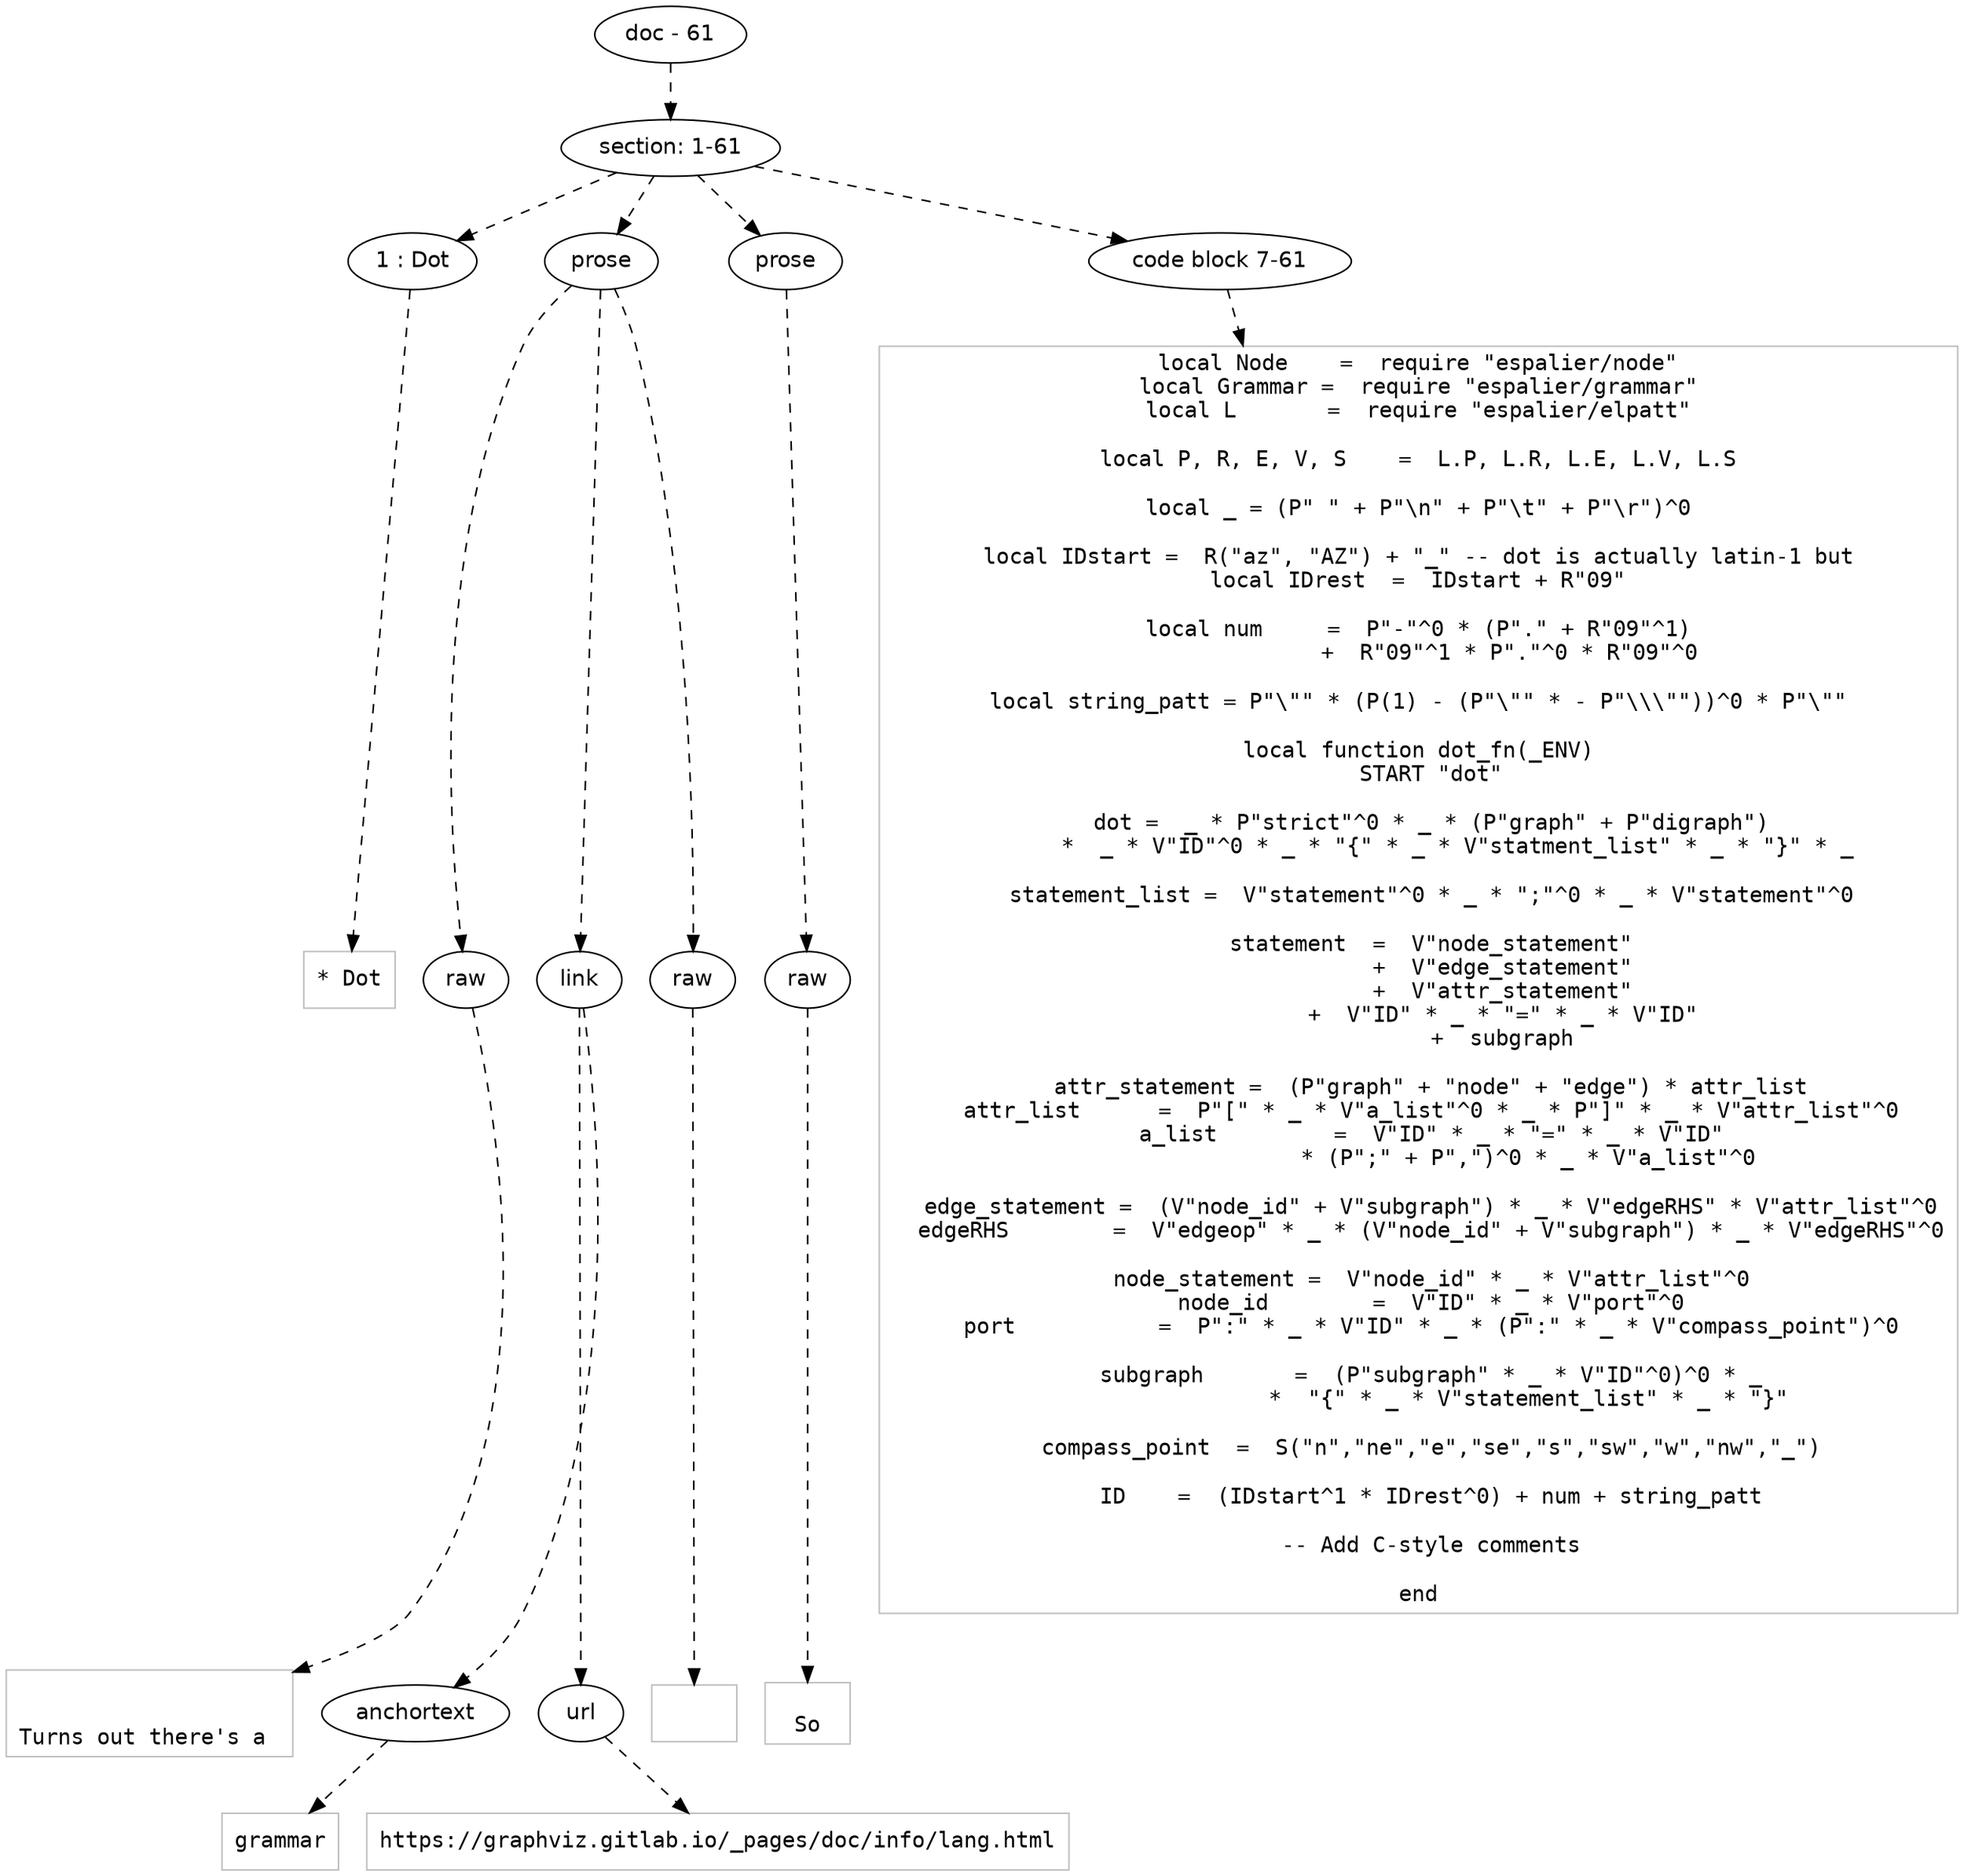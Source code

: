 digraph lpegNode {

node [fontname=Helvetica]
edge [style=dashed]

doc_0 [label="doc - 61"]


doc_0 -> { section_1}
{rank=same; section_1}

section_1 [label="section: 1-61"]


// END RANK doc_0

section_1 -> { header_2 prose_3 prose_4 codeblock_5}
{rank=same; header_2 prose_3 prose_4 codeblock_5}

header_2 [label="1 : Dot"]

prose_3 [label="prose"]

prose_4 [label="prose"]

codeblock_5 [label="code block 7-61"]


// END RANK section_1

header_2 -> leaf_6
leaf_6  [color=Gray,shape=rectangle,fontname=Inconsolata,label="* Dot"]
// END RANK header_2

prose_3 -> { raw_7 link_8 raw_9}
{rank=same; raw_7 link_8 raw_9}

raw_7 [label="raw"]

link_8 [label="link"]

raw_9 [label="raw"]


// END RANK prose_3

raw_7 -> leaf_10
leaf_10  [color=Gray,shape=rectangle,fontname=Inconsolata,label="

Turns out there's a "]
// END RANK raw_7

link_8 -> { anchortext_11 url_12}
{rank=same; anchortext_11 url_12}

anchortext_11 [label="anchortext"]

url_12 [label="url"]


// END RANK link_8

anchortext_11 -> leaf_13
leaf_13  [color=Gray,shape=rectangle,fontname=Inconsolata,label="grammar"]
// END RANK anchortext_11

url_12 -> leaf_14
leaf_14  [color=Gray,shape=rectangle,fontname=Inconsolata,label="https://graphviz.gitlab.io/_pages/doc/info/lang.html"]
// END RANK url_12

raw_9 -> leaf_15
leaf_15  [color=Gray,shape=rectangle,fontname=Inconsolata,label="
"]
// END RANK raw_9

prose_4 -> { raw_16}
{rank=same; raw_16}

raw_16 [label="raw"]


// END RANK prose_4

raw_16 -> leaf_17
leaf_17  [color=Gray,shape=rectangle,fontname=Inconsolata,label="
So
"]
// END RANK raw_16

codeblock_5 -> leaf_18
leaf_18  [color=Gray,shape=rectangle,fontname=Inconsolata,label="local Node    =  require \"espalier/node\"
local Grammar =  require \"espalier/grammar\"
local L       =  require \"espalier/elpatt\"

local P, R, E, V, S    =  L.P, L.R, L.E, L.V, L.S

local _ = (P\" \" + P\"\\n\" + P\"\\t\" + P\"\\r\")^0

local IDstart =  R(\"az\", \"AZ\") + \"_\" -- dot is actually latin-1 but
local IDrest  =  IDstart + R\"09\"

local num     =  P\"-\"^0 * (P\".\" + R\"09\"^1)
              +  R\"09\"^1 * P\".\"^0 * R\"09\"^0

local string_patt = P\"\\\"\" * (P(1) - (P\"\\\"\" * - P\"\\\\\\\"\"))^0 * P\"\\\"\"

local function dot_fn(_ENV)
  START \"dot\"

  dot =  _ * P\"strict\"^0 * _ * (P\"graph\" + P\"digraph\")
      *  _ * V\"ID\"^0 * _ * \"{\" * _ * V\"statment_list\" * _ * \"}\" * _

  statement_list =  V\"statement\"^0 * _ * \";\"^0 * _ * V\"statement\"^0

  statement  =  V\"node_statement\"
             +  V\"edge_statement\"
             +  V\"attr_statement\"
             +  V\"ID\" * _ * \"=\" * _ * V\"ID\"
             +  subgraph

  attr_statement =  (P\"graph\" + \"node\" + \"edge\") * attr_list
  attr_list      =  P\"[\" * _ * V\"a_list\"^0 * _ * P\"]\" * _ * V\"attr_list\"^0
  a_list         =  V\"ID\" * _ * \"=\" * _ * V\"ID\"
                 * (P\";\" + P\",\")^0 * _ * V\"a_list\"^0

  edge_statement =  (V\"node_id\" + V\"subgraph\") * _ * V\"edgeRHS\" * V\"attr_list\"^0
  edgeRHS        =  V\"edgeop\" * _ * (V\"node_id\" + V\"subgraph\") * _ * V\"edgeRHS\"^0

  node_statement =  V\"node_id\" * _ * V\"attr_list\"^0
  node_id        =  V\"ID\" * _ * V\"port\"^0
  port           =  P\":\" * _ * V\"ID\" * _ * (P\":\" * _ * V\"compass_point\")^0

  subgraph       =  (P\"subgraph\" * _ * V\"ID\"^0)^0 * _
                 *  \"{\" * _ * V\"statement_list\" * _ * \"}\"

  compass_point  =  S(\"n\",\"ne\",\"e\",\"se\",\"s\",\"sw\",\"w\",\"nw\",\"_\")

  ID    =  (IDstart^1 * IDrest^0) + num + string_patt

  -- Add C-style comments

end
"]
// END RANK codeblock_5


}
